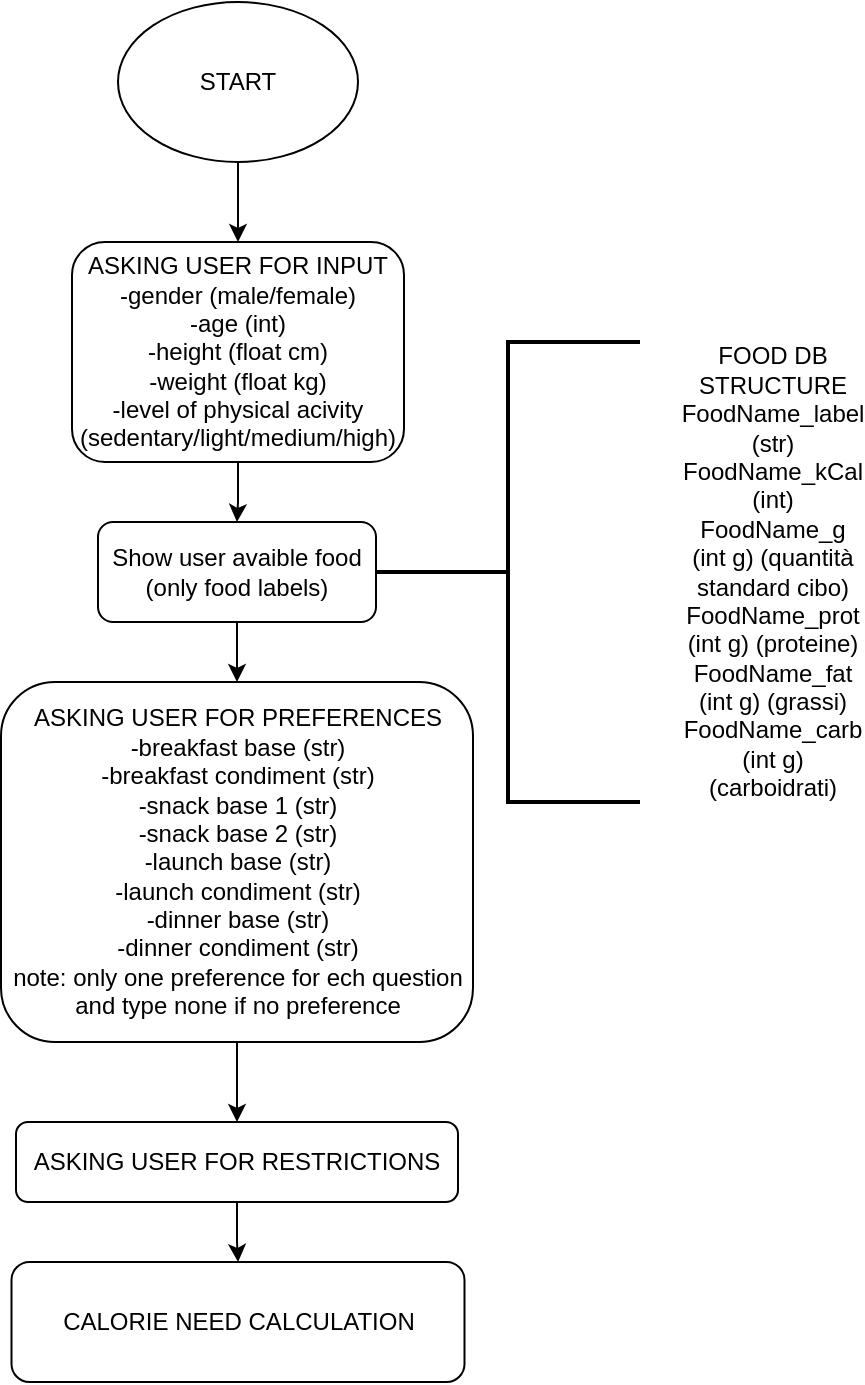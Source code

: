 <mxfile version="24.1.0" type="device">
  <diagram name="Pagina-1" id="fbqunWjZAxdyamzSwqnj">
    <mxGraphModel dx="880" dy="532" grid="1" gridSize="10" guides="1" tooltips="1" connect="1" arrows="1" fold="1" page="1" pageScale="1" pageWidth="827" pageHeight="1169" math="0" shadow="0">
      <root>
        <mxCell id="0" />
        <mxCell id="1" parent="0" />
        <mxCell id="1r2ydadDJ1f59bn816TI-2" value="" style="edgeStyle=orthogonalEdgeStyle;rounded=0;orthogonalLoop=1;jettySize=auto;html=1;" edge="1" parent="1" source="9_fANw1bV_Ta1_bifgJS-1" target="1r2ydadDJ1f59bn816TI-1">
          <mxGeometry relative="1" as="geometry" />
        </mxCell>
        <mxCell id="9_fANw1bV_Ta1_bifgJS-1" value="START" style="ellipse;whiteSpace=wrap;html=1;" parent="1" vertex="1">
          <mxGeometry x="174" y="20" width="120" height="80" as="geometry" />
        </mxCell>
        <mxCell id="1r2ydadDJ1f59bn816TI-4" value="" style="edgeStyle=orthogonalEdgeStyle;rounded=0;orthogonalLoop=1;jettySize=auto;html=1;" edge="1" parent="1" source="1r2ydadDJ1f59bn816TI-1" target="1r2ydadDJ1f59bn816TI-3">
          <mxGeometry relative="1" as="geometry" />
        </mxCell>
        <mxCell id="1r2ydadDJ1f59bn816TI-1" value="ASKING USER FOR INPUT&lt;div&gt;-gender (male/female)&lt;/div&gt;&lt;div&gt;-age (int)&lt;/div&gt;&lt;div&gt;-height (float cm)&lt;/div&gt;&lt;div&gt;-weight (float kg)&lt;/div&gt;&lt;div&gt;-level of physical acivity (sedentary/light/medium/high)&lt;/div&gt;" style="rounded=1;whiteSpace=wrap;html=1;" vertex="1" parent="1">
          <mxGeometry x="151" y="140" width="166" height="110" as="geometry" />
        </mxCell>
        <mxCell id="1r2ydadDJ1f59bn816TI-10" value="" style="edgeStyle=orthogonalEdgeStyle;rounded=0;orthogonalLoop=1;jettySize=auto;html=1;" edge="1" parent="1" source="1r2ydadDJ1f59bn816TI-3" target="1r2ydadDJ1f59bn816TI-9">
          <mxGeometry relative="1" as="geometry" />
        </mxCell>
        <mxCell id="1r2ydadDJ1f59bn816TI-3" value="Show user avaible food&lt;div&gt;(only food labels)&lt;/div&gt;" style="rounded=1;whiteSpace=wrap;html=1;" vertex="1" parent="1">
          <mxGeometry x="164" y="280" width="139" height="50" as="geometry" />
        </mxCell>
        <mxCell id="1r2ydadDJ1f59bn816TI-12" value="" style="edgeStyle=orthogonalEdgeStyle;rounded=0;orthogonalLoop=1;jettySize=auto;html=1;" edge="1" parent="1" source="1r2ydadDJ1f59bn816TI-9" target="1r2ydadDJ1f59bn816TI-11">
          <mxGeometry relative="1" as="geometry" />
        </mxCell>
        <mxCell id="1r2ydadDJ1f59bn816TI-9" value="ASKING USER FOR PREFERENCES&lt;div&gt;-breakfast base (str)&lt;/div&gt;&lt;div&gt;-breakfast condiment (str)&lt;/div&gt;&lt;div&gt;-snack base 1 (str)&lt;/div&gt;&lt;div&gt;-snack base 2 (str)&lt;/div&gt;&lt;div&gt;-launch base (str)&lt;/div&gt;&lt;div&gt;-launch condiment (str)&lt;/div&gt;&lt;div&gt;-dinner base (str)&lt;/div&gt;&lt;div&gt;-dinner condiment (str)&lt;/div&gt;&lt;div&gt;note: only one preference for ech question and type none if no preference&lt;/div&gt;" style="whiteSpace=wrap;html=1;rounded=1;" vertex="1" parent="1">
          <mxGeometry x="115.5" y="360" width="236" height="180" as="geometry" />
        </mxCell>
        <mxCell id="1r2ydadDJ1f59bn816TI-18" value="" style="edgeStyle=orthogonalEdgeStyle;rounded=0;orthogonalLoop=1;jettySize=auto;html=1;" edge="1" parent="1" source="1r2ydadDJ1f59bn816TI-11" target="1r2ydadDJ1f59bn816TI-17">
          <mxGeometry relative="1" as="geometry" />
        </mxCell>
        <mxCell id="1r2ydadDJ1f59bn816TI-11" value="ASKING USER FOR RESTRICTIONS" style="whiteSpace=wrap;html=1;rounded=1;" vertex="1" parent="1">
          <mxGeometry x="123" y="580" width="221" height="40" as="geometry" />
        </mxCell>
        <mxCell id="1r2ydadDJ1f59bn816TI-15" value="&lt;span style=&quot;text-wrap: wrap;&quot;&gt;FOOD DB STRUCTURE&lt;/span&gt;&lt;div style=&quot;text-wrap: wrap;&quot;&gt;FoodName_label (str)&lt;/div&gt;&lt;div style=&quot;text-wrap: wrap;&quot;&gt;FoodName_kCal (int)&lt;/div&gt;&lt;div style=&quot;text-wrap: wrap;&quot;&gt;FoodName_g (int g) (quantità standard cibo)&lt;/div&gt;&lt;div style=&quot;text-wrap: wrap;&quot;&gt;FoodName_prot (int g) (proteine)&lt;/div&gt;&lt;div style=&quot;text-wrap: wrap;&quot;&gt;FoodName_fat (int g) (grassi)&lt;/div&gt;&lt;div style=&quot;text-wrap: wrap;&quot;&gt;FoodName_carb (int g) (carboidrati)&lt;/div&gt;" style="strokeWidth=2;html=1;shape=mxgraph.flowchart.annotation_2;align=center;labelPosition=right;pointerEvents=1;spacing=2;" vertex="1" parent="1">
          <mxGeometry x="303" y="190" width="132" height="230" as="geometry" />
        </mxCell>
        <mxCell id="1r2ydadDJ1f59bn816TI-17" value="CALORIE NEED CALCULATION" style="whiteSpace=wrap;html=1;rounded=1;" vertex="1" parent="1">
          <mxGeometry x="120.75" y="650" width="226.5" height="60" as="geometry" />
        </mxCell>
      </root>
    </mxGraphModel>
  </diagram>
</mxfile>
